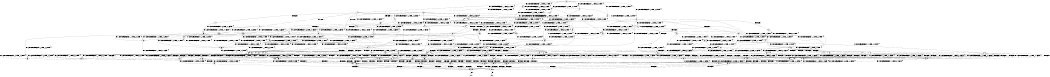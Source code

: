 digraph BCG {
size = "7, 10.5";
center = TRUE;
node [shape = circle];
0 [peripheries = 2];
0 -> 1 [label = "EX !0 !ATOMIC_EXCH_BRANCH (1, +1, TRUE, +0, 2, TRUE) !{}"];
0 -> 2 [label = "EX !2 !ATOMIC_EXCH_BRANCH (1, +0, TRUE, +0, 1, TRUE) !{}"];
0 -> 3 [label = "EX !1 !ATOMIC_EXCH_BRANCH (1, +0, TRUE, +0, 3, TRUE) !{}"];
0 -> 4 [label = "EX !0 !ATOMIC_EXCH_BRANCH (1, +1, TRUE, +0, 2, TRUE) !{}"];
0 -> 5 [label = "EX !2 !ATOMIC_EXCH_BRANCH (1, +0, TRUE, +0, 1, TRUE) !{}"];
0 -> 6 [label = "EX !1 !ATOMIC_EXCH_BRANCH (1, +0, TRUE, +0, 3, TRUE) !{}"];
1 -> 7 [label = "EX !2 !ATOMIC_EXCH_BRANCH (1, +0, TRUE, +0, 1, FALSE) !{}"];
2 -> 8 [label = "EX !0 !ATOMIC_EXCH_BRANCH (1, +1, TRUE, +0, 2, TRUE) !{}"];
3 -> 9 [label = "EX !0 !ATOMIC_EXCH_BRANCH (1, +1, TRUE, +0, 2, TRUE) !{}"];
4 -> 7 [label = "EX !2 !ATOMIC_EXCH_BRANCH (1, +0, TRUE, +0, 1, FALSE) !{}"];
4 -> 10 [label = "EX !1 !ATOMIC_EXCH_BRANCH (1, +0, TRUE, +0, 3, FALSE) !{}"];
4 -> 11 [label = "TERMINATE !0"];
4 -> 12 [label = "EX !2 !ATOMIC_EXCH_BRANCH (1, +0, TRUE, +0, 1, FALSE) !{}"];
4 -> 13 [label = "EX !1 !ATOMIC_EXCH_BRANCH (1, +0, TRUE, +0, 3, FALSE) !{}"];
4 -> 14 [label = "TERMINATE !0"];
5 -> 2 [label = "EX !2 !ATOMIC_EXCH_BRANCH (1, +0, TRUE, +0, 1, TRUE) !{}"];
5 -> 8 [label = "EX !0 !ATOMIC_EXCH_BRANCH (1, +1, TRUE, +0, 2, TRUE) !{}"];
5 -> 15 [label = "EX !1 !ATOMIC_EXCH_BRANCH (1, +0, TRUE, +0, 3, TRUE) !{}"];
5 -> 5 [label = "EX !2 !ATOMIC_EXCH_BRANCH (1, +0, TRUE, +0, 1, TRUE) !{}"];
5 -> 16 [label = "EX !0 !ATOMIC_EXCH_BRANCH (1, +1, TRUE, +0, 2, TRUE) !{}"];
5 -> 17 [label = "EX !1 !ATOMIC_EXCH_BRANCH (1, +0, TRUE, +0, 3, TRUE) !{}"];
6 -> 9 [label = "EX !0 !ATOMIC_EXCH_BRANCH (1, +1, TRUE, +0, 2, TRUE) !{}"];
6 -> 15 [label = "EX !2 !ATOMIC_EXCH_BRANCH (1, +0, TRUE, +0, 1, TRUE) !{}"];
6 -> 18 [label = "TERMINATE !1"];
6 -> 19 [label = "EX !0 !ATOMIC_EXCH_BRANCH (1, +1, TRUE, +0, 2, TRUE) !{}"];
6 -> 17 [label = "EX !2 !ATOMIC_EXCH_BRANCH (1, +0, TRUE, +0, 1, TRUE) !{}"];
6 -> 20 [label = "TERMINATE !1"];
7 -> 21 [label = "EX !1 !ATOMIC_EXCH_BRANCH (1, +0, TRUE, +0, 3, TRUE) !{}"];
8 -> 7 [label = "EX !2 !ATOMIC_EXCH_BRANCH (1, +0, TRUE, +0, 1, FALSE) !{}"];
9 -> 22 [label = "EX !2 !ATOMIC_EXCH_BRANCH (1, +0, TRUE, +0, 1, FALSE) !{}"];
10 -> 9 [label = "EX !1 !ATOMIC_EXCH_BRANCH (1, +1, TRUE, +0, 3, TRUE) !{}"];
11 -> 23 [label = "EX !2 !ATOMIC_EXCH_BRANCH (1, +0, TRUE, +0, 1, FALSE) !{}"];
12 -> 21 [label = "EX !1 !ATOMIC_EXCH_BRANCH (1, +0, TRUE, +0, 3, TRUE) !{}"];
12 -> 24 [label = "TERMINATE !0"];
12 -> 25 [label = "TERMINATE !2"];
12 -> 26 [label = "EX !1 !ATOMIC_EXCH_BRANCH (1, +0, TRUE, +0, 3, TRUE) !{}"];
12 -> 27 [label = "TERMINATE !0"];
12 -> 28 [label = "TERMINATE !2"];
13 -> 9 [label = "EX !1 !ATOMIC_EXCH_BRANCH (1, +1, TRUE, +0, 3, TRUE) !{}"];
13 -> 29 [label = "EX !2 !ATOMIC_EXCH_BRANCH (1, +0, TRUE, +0, 1, TRUE) !{}"];
13 -> 30 [label = "TERMINATE !0"];
13 -> 19 [label = "EX !1 !ATOMIC_EXCH_BRANCH (1, +1, TRUE, +0, 3, TRUE) !{}"];
13 -> 31 [label = "EX !2 !ATOMIC_EXCH_BRANCH (1, +0, TRUE, +0, 1, TRUE) !{}"];
13 -> 32 [label = "TERMINATE !0"];
14 -> 23 [label = "EX !2 !ATOMIC_EXCH_BRANCH (1, +0, TRUE, +0, 1, FALSE) !{}"];
14 -> 33 [label = "EX !1 !ATOMIC_EXCH_BRANCH (1, +0, TRUE, +0, 3, FALSE) !{}"];
14 -> 34 [label = "EX !2 !ATOMIC_EXCH_BRANCH (1, +0, TRUE, +0, 1, FALSE) !{}"];
14 -> 35 [label = "EX !1 !ATOMIC_EXCH_BRANCH (1, +0, TRUE, +0, 3, FALSE) !{}"];
15 -> 36 [label = "EX !0 !ATOMIC_EXCH_BRANCH (1, +1, TRUE, +0, 2, TRUE) !{}"];
16 -> 7 [label = "EX !2 !ATOMIC_EXCH_BRANCH (1, +0, TRUE, +0, 1, FALSE) !{}"];
16 -> 37 [label = "EX !1 !ATOMIC_EXCH_BRANCH (1, +0, TRUE, +0, 3, FALSE) !{}"];
16 -> 38 [label = "TERMINATE !0"];
16 -> 12 [label = "EX !2 !ATOMIC_EXCH_BRANCH (1, +0, TRUE, +0, 1, FALSE) !{}"];
16 -> 39 [label = "EX !1 !ATOMIC_EXCH_BRANCH (1, +0, TRUE, +0, 3, FALSE) !{}"];
16 -> 40 [label = "TERMINATE !0"];
17 -> 15 [label = "EX !2 !ATOMIC_EXCH_BRANCH (1, +0, TRUE, +0, 1, TRUE) !{}"];
17 -> 36 [label = "EX !0 !ATOMIC_EXCH_BRANCH (1, +1, TRUE, +0, 2, TRUE) !{}"];
17 -> 41 [label = "TERMINATE !1"];
17 -> 17 [label = "EX !2 !ATOMIC_EXCH_BRANCH (1, +0, TRUE, +0, 1, TRUE) !{}"];
17 -> 42 [label = "EX !0 !ATOMIC_EXCH_BRANCH (1, +1, TRUE, +0, 2, TRUE) !{}"];
17 -> 43 [label = "TERMINATE !1"];
18 -> 44 [label = "EX !0 !ATOMIC_EXCH_BRANCH (1, +1, TRUE, +0, 2, TRUE) !{}"];
19 -> 22 [label = "EX !2 !ATOMIC_EXCH_BRANCH (1, +0, TRUE, +0, 1, FALSE) !{}"];
19 -> 45 [label = "TERMINATE !0"];
19 -> 46 [label = "TERMINATE !1"];
19 -> 47 [label = "EX !2 !ATOMIC_EXCH_BRANCH (1, +0, TRUE, +0, 1, FALSE) !{}"];
19 -> 48 [label = "TERMINATE !0"];
19 -> 49 [label = "TERMINATE !1"];
20 -> 44 [label = "EX !0 !ATOMIC_EXCH_BRANCH (1, +1, TRUE, +0, 2, TRUE) !{}"];
20 -> 50 [label = "EX !2 !ATOMIC_EXCH_BRANCH (1, +0, TRUE, +0, 1, TRUE) !{}"];
20 -> 51 [label = "EX !0 !ATOMIC_EXCH_BRANCH (1, +1, TRUE, +0, 2, TRUE) !{}"];
20 -> 52 [label = "EX !2 !ATOMIC_EXCH_BRANCH (1, +0, TRUE, +0, 1, TRUE) !{}"];
21 -> 53 [label = "TERMINATE !0"];
22 -> 53 [label = "TERMINATE !0"];
23 -> 54 [label = "EX !1 !ATOMIC_EXCH_BRANCH (1, +0, TRUE, +0, 3, TRUE) !{}"];
24 -> 54 [label = "EX !1 !ATOMIC_EXCH_BRANCH (1, +0, TRUE, +0, 3, TRUE) !{}"];
25 -> 55 [label = "EX !1 !ATOMIC_EXCH_BRANCH (1, +0, TRUE, +0, 3, TRUE) !{}"];
26 -> 53 [label = "TERMINATE !0"];
26 -> 56 [label = "TERMINATE !2"];
26 -> 57 [label = "TERMINATE !1"];
26 -> 58 [label = "TERMINATE !0"];
26 -> 59 [label = "TERMINATE !2"];
26 -> 60 [label = "TERMINATE !1"];
27 -> 54 [label = "EX !1 !ATOMIC_EXCH_BRANCH (1, +0, TRUE, +0, 3, TRUE) !{}"];
27 -> 61 [label = "TERMINATE !2"];
27 -> 62 [label = "EX !1 !ATOMIC_EXCH_BRANCH (1, +0, TRUE, +0, 3, TRUE) !{}"];
27 -> 63 [label = "TERMINATE !2"];
28 -> 55 [label = "EX !1 !ATOMIC_EXCH_BRANCH (1, +0, TRUE, +0, 3, TRUE) !{}"];
28 -> 61 [label = "TERMINATE !0"];
28 -> 64 [label = "EX !1 !ATOMIC_EXCH_BRANCH (1, +0, TRUE, +0, 3, TRUE) !{}"];
28 -> 63 [label = "TERMINATE !0"];
29 -> 36 [label = "EX !1 !ATOMIC_EXCH_BRANCH (1, +1, TRUE, +0, 3, TRUE) !{}"];
30 -> 65 [label = "EX !2 !ATOMIC_EXCH_BRANCH (1, +0, TRUE, +0, 1, TRUE) !{}"];
31 -> 36 [label = "EX !1 !ATOMIC_EXCH_BRANCH (1, +1, TRUE, +0, 3, TRUE) !{}"];
31 -> 29 [label = "EX !2 !ATOMIC_EXCH_BRANCH (1, +0, TRUE, +0, 1, TRUE) !{}"];
31 -> 66 [label = "TERMINATE !0"];
31 -> 42 [label = "EX !1 !ATOMIC_EXCH_BRANCH (1, +1, TRUE, +0, 3, TRUE) !{}"];
31 -> 31 [label = "EX !2 !ATOMIC_EXCH_BRANCH (1, +0, TRUE, +0, 1, TRUE) !{}"];
31 -> 67 [label = "TERMINATE !0"];
32 -> 65 [label = "EX !2 !ATOMIC_EXCH_BRANCH (1, +0, TRUE, +0, 1, TRUE) !{}"];
32 -> 68 [label = "EX !1 !ATOMIC_EXCH_BRANCH (1, +1, TRUE, +0, 3, TRUE) !{}"];
32 -> 69 [label = "EX !2 !ATOMIC_EXCH_BRANCH (1, +0, TRUE, +0, 1, TRUE) !{}"];
32 -> 70 [label = "EX !1 !ATOMIC_EXCH_BRANCH (1, +1, TRUE, +0, 3, TRUE) !{}"];
33 -> 68 [label = "EX !1 !ATOMIC_EXCH_BRANCH (1, +1, TRUE, +0, 3, TRUE) !{}"];
34 -> 54 [label = "EX !1 !ATOMIC_EXCH_BRANCH (1, +0, TRUE, +0, 3, TRUE) !{}"];
34 -> 61 [label = "TERMINATE !2"];
34 -> 62 [label = "EX !1 !ATOMIC_EXCH_BRANCH (1, +0, TRUE, +0, 3, TRUE) !{}"];
34 -> 63 [label = "TERMINATE !2"];
35 -> 68 [label = "EX !1 !ATOMIC_EXCH_BRANCH (1, +1, TRUE, +0, 3, TRUE) !{}"];
35 -> 65 [label = "EX !2 !ATOMIC_EXCH_BRANCH (1, +0, TRUE, +0, 1, TRUE) !{}"];
35 -> 70 [label = "EX !1 !ATOMIC_EXCH_BRANCH (1, +1, TRUE, +0, 3, TRUE) !{}"];
35 -> 69 [label = "EX !2 !ATOMIC_EXCH_BRANCH (1, +0, TRUE, +0, 1, TRUE) !{}"];
36 -> 22 [label = "EX !2 !ATOMIC_EXCH_BRANCH (1, +0, TRUE, +0, 1, FALSE) !{}"];
37 -> 36 [label = "EX !1 !ATOMIC_EXCH_BRANCH (1, +1, TRUE, +0, 3, TRUE) !{}"];
38 -> 71 [label = "EX !1 !ATOMIC_EXCH_BRANCH (1, +0, TRUE, +0, 3, FALSE) !{}"];
39 -> 36 [label = "EX !1 !ATOMIC_EXCH_BRANCH (1, +1, TRUE, +0, 3, TRUE) !{}"];
39 -> 29 [label = "EX !2 !ATOMIC_EXCH_BRANCH (1, +0, TRUE, +0, 1, TRUE) !{}"];
39 -> 66 [label = "TERMINATE !0"];
39 -> 42 [label = "EX !1 !ATOMIC_EXCH_BRANCH (1, +1, TRUE, +0, 3, TRUE) !{}"];
39 -> 31 [label = "EX !2 !ATOMIC_EXCH_BRANCH (1, +0, TRUE, +0, 1, TRUE) !{}"];
39 -> 67 [label = "TERMINATE !0"];
40 -> 71 [label = "EX !1 !ATOMIC_EXCH_BRANCH (1, +0, TRUE, +0, 3, FALSE) !{}"];
40 -> 23 [label = "EX !2 !ATOMIC_EXCH_BRANCH (1, +0, TRUE, +0, 1, FALSE) !{}"];
40 -> 72 [label = "EX !1 !ATOMIC_EXCH_BRANCH (1, +0, TRUE, +0, 3, FALSE) !{}"];
40 -> 34 [label = "EX !2 !ATOMIC_EXCH_BRANCH (1, +0, TRUE, +0, 1, FALSE) !{}"];
41 -> 73 [label = "EX !0 !ATOMIC_EXCH_BRANCH (1, +1, TRUE, +0, 2, TRUE) !{}"];
42 -> 22 [label = "EX !2 !ATOMIC_EXCH_BRANCH (1, +0, TRUE, +0, 1, FALSE) !{}"];
42 -> 74 [label = "TERMINATE !0"];
42 -> 75 [label = "TERMINATE !1"];
42 -> 47 [label = "EX !2 !ATOMIC_EXCH_BRANCH (1, +0, TRUE, +0, 1, FALSE) !{}"];
42 -> 76 [label = "TERMINATE !0"];
42 -> 77 [label = "TERMINATE !1"];
43 -> 73 [label = "EX !0 !ATOMIC_EXCH_BRANCH (1, +1, TRUE, +0, 2, TRUE) !{}"];
43 -> 50 [label = "EX !2 !ATOMIC_EXCH_BRANCH (1, +0, TRUE, +0, 1, TRUE) !{}"];
43 -> 78 [label = "EX !0 !ATOMIC_EXCH_BRANCH (1, +1, TRUE, +0, 2, TRUE) !{}"];
43 -> 52 [label = "EX !2 !ATOMIC_EXCH_BRANCH (1, +0, TRUE, +0, 1, TRUE) !{}"];
44 -> 79 [label = "EX !2 !ATOMIC_EXCH_BRANCH (1, +0, TRUE, +0, 1, FALSE) !{}"];
45 -> 80 [label = "EX !2 !ATOMIC_EXCH_BRANCH (1, +0, TRUE, +0, 1, FALSE) !{}"];
46 -> 79 [label = "EX !2 !ATOMIC_EXCH_BRANCH (1, +0, TRUE, +0, 1, FALSE) !{}"];
47 -> 53 [label = "TERMINATE !0"];
47 -> 56 [label = "TERMINATE !2"];
47 -> 57 [label = "TERMINATE !1"];
47 -> 58 [label = "TERMINATE !0"];
47 -> 59 [label = "TERMINATE !2"];
47 -> 60 [label = "TERMINATE !1"];
48 -> 80 [label = "EX !2 !ATOMIC_EXCH_BRANCH (1, +0, TRUE, +0, 1, FALSE) !{}"];
48 -> 81 [label = "TERMINATE !1"];
48 -> 82 [label = "EX !2 !ATOMIC_EXCH_BRANCH (1, +0, TRUE, +0, 1, FALSE) !{}"];
48 -> 83 [label = "TERMINATE !1"];
49 -> 79 [label = "EX !2 !ATOMIC_EXCH_BRANCH (1, +0, TRUE, +0, 1, FALSE) !{}"];
49 -> 81 [label = "TERMINATE !0"];
49 -> 84 [label = "EX !2 !ATOMIC_EXCH_BRANCH (1, +0, TRUE, +0, 1, FALSE) !{}"];
49 -> 83 [label = "TERMINATE !0"];
50 -> 73 [label = "EX !0 !ATOMIC_EXCH_BRANCH (1, +1, TRUE, +0, 2, TRUE) !{}"];
51 -> 79 [label = "EX !2 !ATOMIC_EXCH_BRANCH (1, +0, TRUE, +0, 1, FALSE) !{}"];
51 -> 81 [label = "TERMINATE !0"];
51 -> 84 [label = "EX !2 !ATOMIC_EXCH_BRANCH (1, +0, TRUE, +0, 1, FALSE) !{}"];
51 -> 83 [label = "TERMINATE !0"];
52 -> 50 [label = "EX !2 !ATOMIC_EXCH_BRANCH (1, +0, TRUE, +0, 1, TRUE) !{}"];
52 -> 73 [label = "EX !0 !ATOMIC_EXCH_BRANCH (1, +1, TRUE, +0, 2, TRUE) !{}"];
52 -> 52 [label = "EX !2 !ATOMIC_EXCH_BRANCH (1, +0, TRUE, +0, 1, TRUE) !{}"];
52 -> 78 [label = "EX !0 !ATOMIC_EXCH_BRANCH (1, +1, TRUE, +0, 2, TRUE) !{}"];
53 -> 85 [label = "TERMINATE !2"];
54 -> 85 [label = "TERMINATE !2"];
55 -> 85 [label = "TERMINATE !0"];
56 -> 85 [label = "TERMINATE !0"];
57 -> 86 [label = "TERMINATE !0"];
58 -> 85 [label = "TERMINATE !2"];
58 -> 86 [label = "TERMINATE !1"];
58 -> 87 [label = "TERMINATE !2"];
58 -> 88 [label = "TERMINATE !1"];
59 -> 85 [label = "TERMINATE !0"];
59 -> 89 [label = "TERMINATE !1"];
59 -> 87 [label = "TERMINATE !0"];
59 -> 90 [label = "TERMINATE !1"];
60 -> 86 [label = "TERMINATE !0"];
60 -> 89 [label = "TERMINATE !2"];
60 -> 88 [label = "TERMINATE !0"];
60 -> 90 [label = "TERMINATE !2"];
61 -> 91 [label = "EX !1 !ATOMIC_EXCH_BRANCH (1, +0, TRUE, +0, 3, TRUE) !{}"];
62 -> 85 [label = "TERMINATE !2"];
62 -> 86 [label = "TERMINATE !1"];
62 -> 87 [label = "TERMINATE !2"];
62 -> 88 [label = "TERMINATE !1"];
63 -> 91 [label = "EX !1 !ATOMIC_EXCH_BRANCH (1, +0, TRUE, +0, 3, TRUE) !{}"];
63 -> 92 [label = "EX !1 !ATOMIC_EXCH_BRANCH (1, +0, TRUE, +0, 3, TRUE) !{}"];
64 -> 85 [label = "TERMINATE !0"];
64 -> 89 [label = "TERMINATE !1"];
64 -> 87 [label = "TERMINATE !0"];
64 -> 90 [label = "TERMINATE !1"];
65 -> 93 [label = "EX !1 !ATOMIC_EXCH_BRANCH (1, +1, TRUE, +0, 3, TRUE) !{}"];
66 -> 93 [label = "EX !1 !ATOMIC_EXCH_BRANCH (1, +1, TRUE, +0, 3, TRUE) !{}"];
67 -> 93 [label = "EX !1 !ATOMIC_EXCH_BRANCH (1, +1, TRUE, +0, 3, TRUE) !{}"];
67 -> 65 [label = "EX !2 !ATOMIC_EXCH_BRANCH (1, +0, TRUE, +0, 1, TRUE) !{}"];
67 -> 94 [label = "EX !1 !ATOMIC_EXCH_BRANCH (1, +1, TRUE, +0, 3, TRUE) !{}"];
67 -> 69 [label = "EX !2 !ATOMIC_EXCH_BRANCH (1, +0, TRUE, +0, 1, TRUE) !{}"];
68 -> 80 [label = "EX !2 !ATOMIC_EXCH_BRANCH (1, +0, TRUE, +0, 1, FALSE) !{}"];
69 -> 93 [label = "EX !1 !ATOMIC_EXCH_BRANCH (1, +1, TRUE, +0, 3, TRUE) !{}"];
69 -> 65 [label = "EX !2 !ATOMIC_EXCH_BRANCH (1, +0, TRUE, +0, 1, TRUE) !{}"];
69 -> 94 [label = "EX !1 !ATOMIC_EXCH_BRANCH (1, +1, TRUE, +0, 3, TRUE) !{}"];
69 -> 69 [label = "EX !2 !ATOMIC_EXCH_BRANCH (1, +0, TRUE, +0, 1, TRUE) !{}"];
70 -> 80 [label = "EX !2 !ATOMIC_EXCH_BRANCH (1, +0, TRUE, +0, 1, FALSE) !{}"];
70 -> 81 [label = "TERMINATE !1"];
70 -> 82 [label = "EX !2 !ATOMIC_EXCH_BRANCH (1, +0, TRUE, +0, 1, FALSE) !{}"];
70 -> 83 [label = "TERMINATE !1"];
71 -> 93 [label = "EX !1 !ATOMIC_EXCH_BRANCH (1, +1, TRUE, +0, 3, TRUE) !{}"];
72 -> 93 [label = "EX !1 !ATOMIC_EXCH_BRANCH (1, +1, TRUE, +0, 3, TRUE) !{}"];
72 -> 65 [label = "EX !2 !ATOMIC_EXCH_BRANCH (1, +0, TRUE, +0, 1, TRUE) !{}"];
72 -> 94 [label = "EX !1 !ATOMIC_EXCH_BRANCH (1, +1, TRUE, +0, 3, TRUE) !{}"];
72 -> 69 [label = "EX !2 !ATOMIC_EXCH_BRANCH (1, +0, TRUE, +0, 1, TRUE) !{}"];
73 -> 79 [label = "EX !2 !ATOMIC_EXCH_BRANCH (1, +0, TRUE, +0, 1, FALSE) !{}"];
74 -> 95 [label = "TERMINATE !1"];
75 -> 95 [label = "TERMINATE !0"];
76 -> 95 [label = "TERMINATE !1"];
76 -> 80 [label = "EX !2 !ATOMIC_EXCH_BRANCH (1, +0, TRUE, +0, 1, FALSE) !{}"];
76 -> 96 [label = "TERMINATE !1"];
76 -> 82 [label = "EX !2 !ATOMIC_EXCH_BRANCH (1, +0, TRUE, +0, 1, FALSE) !{}"];
77 -> 95 [label = "TERMINATE !0"];
77 -> 79 [label = "EX !2 !ATOMIC_EXCH_BRANCH (1, +0, TRUE, +0, 1, FALSE) !{}"];
77 -> 96 [label = "TERMINATE !0"];
77 -> 84 [label = "EX !2 !ATOMIC_EXCH_BRANCH (1, +0, TRUE, +0, 1, FALSE) !{}"];
78 -> 79 [label = "EX !2 !ATOMIC_EXCH_BRANCH (1, +0, TRUE, +0, 1, FALSE) !{}"];
78 -> 95 [label = "TERMINATE !0"];
78 -> 84 [label = "EX !2 !ATOMIC_EXCH_BRANCH (1, +0, TRUE, +0, 1, FALSE) !{}"];
78 -> 96 [label = "TERMINATE !0"];
79 -> 86 [label = "TERMINATE !0"];
80 -> 85 [label = "TERMINATE !2"];
81 -> 97 [label = "EX !2 !ATOMIC_EXCH_BRANCH (1, +0, TRUE, +0, 1, FALSE) !{}"];
82 -> 85 [label = "TERMINATE !2"];
82 -> 86 [label = "TERMINATE !1"];
82 -> 87 [label = "TERMINATE !2"];
82 -> 88 [label = "TERMINATE !1"];
83 -> 97 [label = "EX !2 !ATOMIC_EXCH_BRANCH (1, +0, TRUE, +0, 1, FALSE) !{}"];
83 -> 98 [label = "EX !2 !ATOMIC_EXCH_BRANCH (1, +0, TRUE, +0, 1, FALSE) !{}"];
84 -> 86 [label = "TERMINATE !0"];
84 -> 89 [label = "TERMINATE !2"];
84 -> 88 [label = "TERMINATE !0"];
84 -> 90 [label = "TERMINATE !2"];
85 -> 99 [label = "TERMINATE !1"];
86 -> 99 [label = "TERMINATE !2"];
87 -> 99 [label = "TERMINATE !1"];
87 -> 100 [label = "TERMINATE !1"];
88 -> 99 [label = "TERMINATE !2"];
88 -> 100 [label = "TERMINATE !2"];
89 -> 99 [label = "TERMINATE !0"];
90 -> 99 [label = "TERMINATE !0"];
90 -> 100 [label = "TERMINATE !0"];
91 -> 99 [label = "TERMINATE !1"];
92 -> 99 [label = "TERMINATE !1"];
92 -> 100 [label = "TERMINATE !1"];
93 -> 80 [label = "EX !2 !ATOMIC_EXCH_BRANCH (1, +0, TRUE, +0, 1, FALSE) !{}"];
94 -> 80 [label = "EX !2 !ATOMIC_EXCH_BRANCH (1, +0, TRUE, +0, 1, FALSE) !{}"];
94 -> 95 [label = "TERMINATE !1"];
94 -> 82 [label = "EX !2 !ATOMIC_EXCH_BRANCH (1, +0, TRUE, +0, 1, FALSE) !{}"];
94 -> 96 [label = "TERMINATE !1"];
95 -> 97 [label = "EX !2 !ATOMIC_EXCH_BRANCH (1, +0, TRUE, +0, 1, FALSE) !{}"];
96 -> 97 [label = "EX !2 !ATOMIC_EXCH_BRANCH (1, +0, TRUE, +0, 1, FALSE) !{}"];
96 -> 98 [label = "EX !2 !ATOMIC_EXCH_BRANCH (1, +0, TRUE, +0, 1, FALSE) !{}"];
97 -> 99 [label = "TERMINATE !2"];
98 -> 99 [label = "TERMINATE !2"];
98 -> 100 [label = "TERMINATE !2"];
99 -> 101 [label = "exit"];
100 -> 102 [label = "exit"];
}

